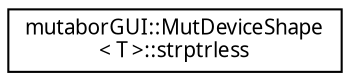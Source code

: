 digraph "Grafische Darstellung der Klassenhierarchie"
{
  edge [fontname="Sans",fontsize="10",labelfontname="Sans",labelfontsize="10"];
  node [fontname="Sans",fontsize="10",shape=record];
  rankdir="LR";
  Node0 [label="mutaborGUI::MutDeviceShape\l\< T \>::strptrless",height=0.2,width=0.4,color="black", fillcolor="white", style="filled",URL="$da/d5e/classmutaborGUI_1_1MutDeviceShape_1_1strptrless.html"];
}
